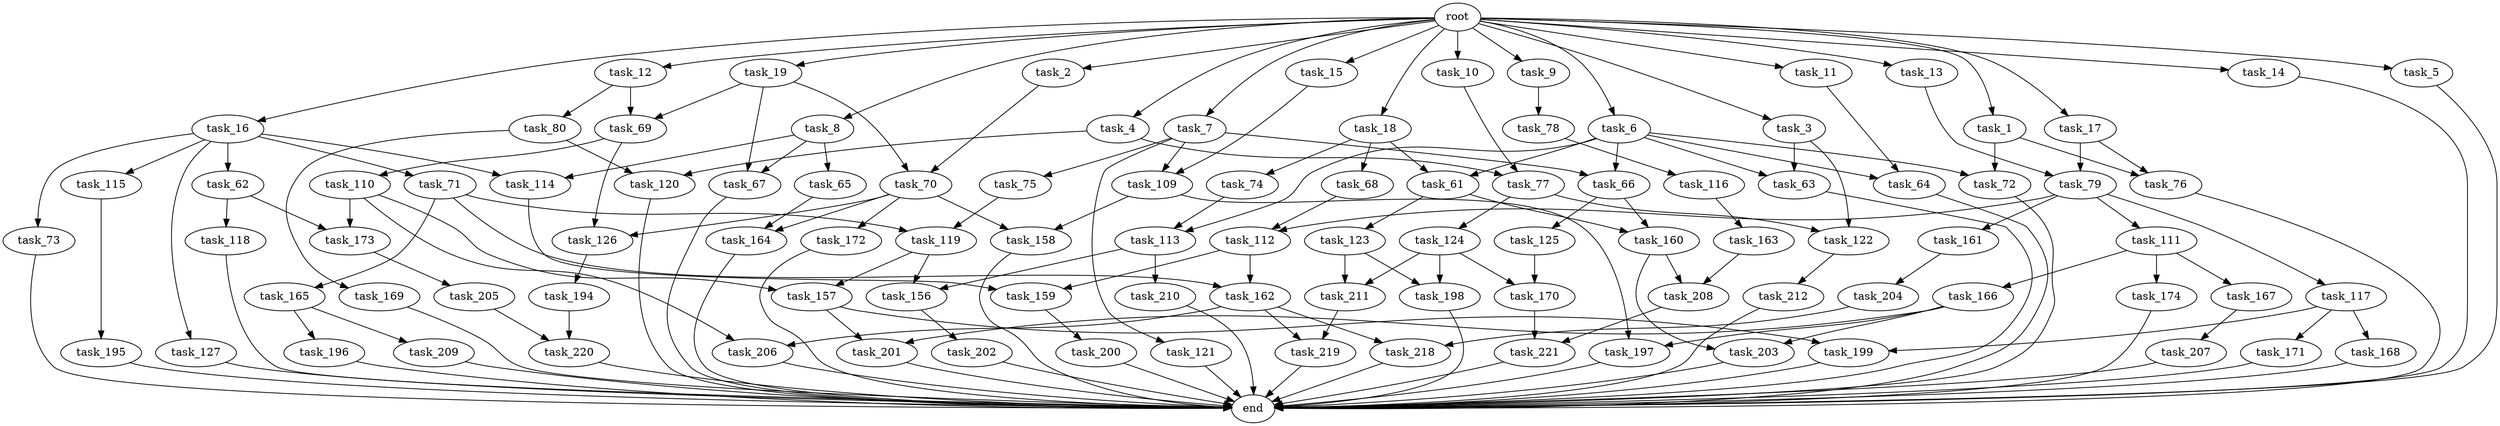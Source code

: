 digraph G {
  task_207 [size="77309411.328000"];
  task_16 [size="1.024000"];
  task_212 [size="858993459.200000"];
  task_168 [size="214748364.800000"];
  task_115 [size="549755813.888000"];
  task_158 [size="936302870.528000"];
  task_19 [size="1.024000"];
  task_12 [size="1.024000"];
  task_172 [size="77309411.328000"];
  task_119 [size="523986010.112000"];
  task_111 [size="77309411.328000"];
  task_110 [size="549755813.888000"];
  task_113 [size="558345748.480000"];
  task_68 [size="77309411.328000"];
  task_166 [size="858993459.200000"];
  task_162 [size="249108103.168000"];
  task_62 [size="549755813.888000"];
  task_219 [size="1717986918.400000"];
  task_1 [size="1.024000"];
  task_2 [size="1.024000"];
  task_156 [size="68719476.736000"];
  task_13 [size="1.024000"];
  task_123 [size="77309411.328000"];
  task_6 [size="1.024000"];
  task_79 [size="429496729.600000"];
  task_72 [size="970662608.896000"];
  task_200 [size="77309411.328000"];
  task_63 [size="635655159.808000"];
  root [size="0.000000"];
  task_202 [size="858993459.200000"];
  task_127 [size="549755813.888000"];
  task_117 [size="77309411.328000"];
  task_7 [size="1.024000"];
  task_74 [size="77309411.328000"];
  task_118 [size="420906795.008000"];
  task_18 [size="1.024000"];
  task_220 [size="1116691496.960000"];
  task_157 [size="343597383.680000"];
  task_198 [size="833223655.424000"];
  task_203 [size="274877906.944000"];
  task_77 [size="68719476.736000"];
  task_210 [size="34359738.368000"];
  task_195 [size="137438953.472000"];
  task_209 [size="137438953.472000"];
  task_174 [size="858993459.200000"];
  task_11 [size="1.024000"];
  task_66 [size="970662608.896000"];
  task_4 [size="1.024000"];
  task_125 [size="858993459.200000"];
  task_173 [size="730144440.320000"];
  task_159 [size="455266533.376000"];
  task_112 [size="936302870.528000"];
  task_199 [size="1073741824.000000"];
  task_65 [size="695784701.952000"];
  task_73 [size="549755813.888000"];
  task_76 [size="764504178.688000"];
  task_167 [size="858993459.200000"];
  task_61 [size="498216206.336000"];
  task_17 [size="1.024000"];
  task_208 [size="996432412.672000"];
  task_10 [size="1.024000"];
  task_196 [size="137438953.472000"];
  task_14 [size="1.024000"];
  task_163 [size="137438953.472000"];
  task_122 [size="352187318.272000"];
  task_218 [size="1168231104.512000"];
  task_69 [size="764504178.688000"];
  task_75 [size="549755813.888000"];
  task_64 [size="841813590.016000"];
  task_121 [size="549755813.888000"];
  task_15 [size="1.024000"];
  task_169 [size="695784701.952000"];
  end [size="0.000000"];
  task_164 [size="627065225.216000"];
  task_211 [size="833223655.424000"];
  task_114 [size="1245540515.840000"];
  task_70 [size="1245540515.840000"];
  task_160 [size="936302870.528000"];
  task_78 [size="309237645.312000"];
  task_3 [size="1.024000"];
  task_170 [size="1116691496.960000"];
  task_71 [size="549755813.888000"];
  task_197 [size="996432412.672000"];
  task_201 [size="996432412.672000"];
  task_194 [size="858993459.200000"];
  task_109 [size="627065225.216000"];
  task_8 [size="1.024000"];
  task_126 [size="627065225.216000"];
  task_9 [size="1.024000"];
  task_120 [size="730144440.320000"];
  task_5 [size="1.024000"];
  task_67 [size="1245540515.840000"];
  task_161 [size="77309411.328000"];
  task_80 [size="214748364.800000"];
  task_204 [size="77309411.328000"];
  task_165 [size="214748364.800000"];
  task_205 [size="137438953.472000"];
  task_116 [size="34359738.368000"];
  task_124 [size="137438953.472000"];
  task_171 [size="214748364.800000"];
  task_221 [size="523986010.112000"];
  task_206 [size="1168231104.512000"];

  task_207 -> end [size="1.000000"];
  task_16 -> task_71 [size="536870912.000000"];
  task_16 -> task_114 [size="536870912.000000"];
  task_16 -> task_115 [size="536870912.000000"];
  task_16 -> task_127 [size="536870912.000000"];
  task_16 -> task_62 [size="536870912.000000"];
  task_16 -> task_73 [size="536870912.000000"];
  task_212 -> end [size="1.000000"];
  task_168 -> end [size="1.000000"];
  task_115 -> task_195 [size="134217728.000000"];
  task_158 -> end [size="1.000000"];
  task_19 -> task_70 [size="536870912.000000"];
  task_19 -> task_67 [size="536870912.000000"];
  task_19 -> task_69 [size="536870912.000000"];
  task_12 -> task_80 [size="209715200.000000"];
  task_12 -> task_69 [size="209715200.000000"];
  task_172 -> end [size="1.000000"];
  task_119 -> task_156 [size="33554432.000000"];
  task_119 -> task_157 [size="33554432.000000"];
  task_111 -> task_166 [size="838860800.000000"];
  task_111 -> task_174 [size="838860800.000000"];
  task_111 -> task_167 [size="838860800.000000"];
  task_110 -> task_173 [size="301989888.000000"];
  task_110 -> task_157 [size="301989888.000000"];
  task_110 -> task_206 [size="301989888.000000"];
  task_113 -> task_156 [size="33554432.000000"];
  task_113 -> task_210 [size="33554432.000000"];
  task_68 -> task_112 [size="838860800.000000"];
  task_166 -> task_197 [size="134217728.000000"];
  task_166 -> task_203 [size="134217728.000000"];
  task_166 -> task_201 [size="134217728.000000"];
  task_162 -> task_219 [size="838860800.000000"];
  task_162 -> task_218 [size="838860800.000000"];
  task_162 -> task_206 [size="838860800.000000"];
  task_62 -> task_118 [size="411041792.000000"];
  task_62 -> task_173 [size="411041792.000000"];
  task_219 -> end [size="1.000000"];
  task_1 -> task_76 [size="536870912.000000"];
  task_1 -> task_72 [size="536870912.000000"];
  task_2 -> task_70 [size="679477248.000000"];
  task_156 -> task_202 [size="838860800.000000"];
  task_13 -> task_79 [size="209715200.000000"];
  task_123 -> task_211 [size="134217728.000000"];
  task_123 -> task_198 [size="134217728.000000"];
  task_6 -> task_61 [size="411041792.000000"];
  task_6 -> task_72 [size="411041792.000000"];
  task_6 -> task_113 [size="411041792.000000"];
  task_6 -> task_66 [size="411041792.000000"];
  task_6 -> task_64 [size="411041792.000000"];
  task_6 -> task_63 [size="411041792.000000"];
  task_79 -> task_111 [size="75497472.000000"];
  task_79 -> task_161 [size="75497472.000000"];
  task_79 -> task_117 [size="75497472.000000"];
  task_79 -> task_112 [size="75497472.000000"];
  task_72 -> end [size="1.000000"];
  task_200 -> end [size="1.000000"];
  task_63 -> end [size="1.000000"];
  root -> task_2 [size="1.000000"];
  root -> task_7 [size="1.000000"];
  root -> task_5 [size="1.000000"];
  root -> task_11 [size="1.000000"];
  root -> task_10 [size="1.000000"];
  root -> task_16 [size="1.000000"];
  root -> task_4 [size="1.000000"];
  root -> task_17 [size="1.000000"];
  root -> task_3 [size="1.000000"];
  root -> task_13 [size="1.000000"];
  root -> task_18 [size="1.000000"];
  root -> task_9 [size="1.000000"];
  root -> task_19 [size="1.000000"];
  root -> task_6 [size="1.000000"];
  root -> task_14 [size="1.000000"];
  root -> task_8 [size="1.000000"];
  root -> task_12 [size="1.000000"];
  root -> task_15 [size="1.000000"];
  root -> task_1 [size="1.000000"];
  task_202 -> end [size="1.000000"];
  task_127 -> end [size="1.000000"];
  task_117 -> task_168 [size="209715200.000000"];
  task_117 -> task_199 [size="209715200.000000"];
  task_117 -> task_171 [size="209715200.000000"];
  task_7 -> task_66 [size="536870912.000000"];
  task_7 -> task_75 [size="536870912.000000"];
  task_7 -> task_121 [size="536870912.000000"];
  task_7 -> task_109 [size="536870912.000000"];
  task_74 -> task_113 [size="134217728.000000"];
  task_118 -> end [size="1.000000"];
  task_18 -> task_74 [size="75497472.000000"];
  task_18 -> task_68 [size="75497472.000000"];
  task_18 -> task_61 [size="75497472.000000"];
  task_220 -> end [size="1.000000"];
  task_157 -> task_201 [size="838860800.000000"];
  task_157 -> task_199 [size="838860800.000000"];
  task_198 -> end [size="1.000000"];
  task_203 -> end [size="1.000000"];
  task_77 -> task_122 [size="134217728.000000"];
  task_77 -> task_124 [size="134217728.000000"];
  task_210 -> end [size="1.000000"];
  task_195 -> end [size="1.000000"];
  task_209 -> end [size="1.000000"];
  task_174 -> end [size="1.000000"];
  task_11 -> task_64 [size="411041792.000000"];
  task_66 -> task_160 [size="838860800.000000"];
  task_66 -> task_125 [size="838860800.000000"];
  task_4 -> task_120 [size="33554432.000000"];
  task_4 -> task_77 [size="33554432.000000"];
  task_125 -> task_170 [size="411041792.000000"];
  task_173 -> task_205 [size="134217728.000000"];
  task_159 -> task_200 [size="75497472.000000"];
  task_112 -> task_159 [size="33554432.000000"];
  task_112 -> task_162 [size="33554432.000000"];
  task_199 -> end [size="1.000000"];
  task_65 -> task_164 [size="536870912.000000"];
  task_73 -> end [size="1.000000"];
  task_76 -> end [size="1.000000"];
  task_167 -> task_207 [size="75497472.000000"];
  task_61 -> task_160 [size="75497472.000000"];
  task_61 -> task_123 [size="75497472.000000"];
  task_17 -> task_76 [size="209715200.000000"];
  task_17 -> task_79 [size="209715200.000000"];
  task_208 -> task_221 [size="301989888.000000"];
  task_10 -> task_77 [size="33554432.000000"];
  task_196 -> end [size="1.000000"];
  task_14 -> end [size="1.000000"];
  task_163 -> task_208 [size="838860800.000000"];
  task_122 -> task_212 [size="838860800.000000"];
  task_218 -> end [size="1.000000"];
  task_69 -> task_110 [size="536870912.000000"];
  task_69 -> task_126 [size="536870912.000000"];
  task_75 -> task_119 [size="301989888.000000"];
  task_64 -> end [size="1.000000"];
  task_121 -> end [size="1.000000"];
  task_15 -> task_109 [size="75497472.000000"];
  task_169 -> end [size="1.000000"];
  task_164 -> end [size="1.000000"];
  task_211 -> task_219 [size="838860800.000000"];
  task_114 -> task_159 [size="411041792.000000"];
  task_70 -> task_126 [size="75497472.000000"];
  task_70 -> task_164 [size="75497472.000000"];
  task_70 -> task_158 [size="75497472.000000"];
  task_70 -> task_172 [size="75497472.000000"];
  task_160 -> task_208 [size="134217728.000000"];
  task_160 -> task_203 [size="134217728.000000"];
  task_78 -> task_116 [size="33554432.000000"];
  task_3 -> task_122 [size="209715200.000000"];
  task_3 -> task_63 [size="209715200.000000"];
  task_170 -> task_221 [size="209715200.000000"];
  task_71 -> task_119 [size="209715200.000000"];
  task_71 -> task_162 [size="209715200.000000"];
  task_71 -> task_165 [size="209715200.000000"];
  task_197 -> end [size="1.000000"];
  task_201 -> end [size="1.000000"];
  task_194 -> task_220 [size="679477248.000000"];
  task_109 -> task_197 [size="838860800.000000"];
  task_109 -> task_158 [size="838860800.000000"];
  task_8 -> task_114 [size="679477248.000000"];
  task_8 -> task_67 [size="679477248.000000"];
  task_8 -> task_65 [size="679477248.000000"];
  task_126 -> task_194 [size="838860800.000000"];
  task_9 -> task_78 [size="301989888.000000"];
  task_120 -> end [size="1.000000"];
  task_5 -> end [size="1.000000"];
  task_67 -> end [size="1.000000"];
  task_161 -> task_204 [size="75497472.000000"];
  task_80 -> task_120 [size="679477248.000000"];
  task_80 -> task_169 [size="679477248.000000"];
  task_204 -> task_218 [size="301989888.000000"];
  task_165 -> task_209 [size="134217728.000000"];
  task_165 -> task_196 [size="134217728.000000"];
  task_205 -> task_220 [size="411041792.000000"];
  task_116 -> task_163 [size="134217728.000000"];
  task_124 -> task_170 [size="679477248.000000"];
  task_124 -> task_198 [size="679477248.000000"];
  task_124 -> task_211 [size="679477248.000000"];
  task_171 -> end [size="1.000000"];
  task_221 -> end [size="1.000000"];
  task_206 -> end [size="1.000000"];
}
